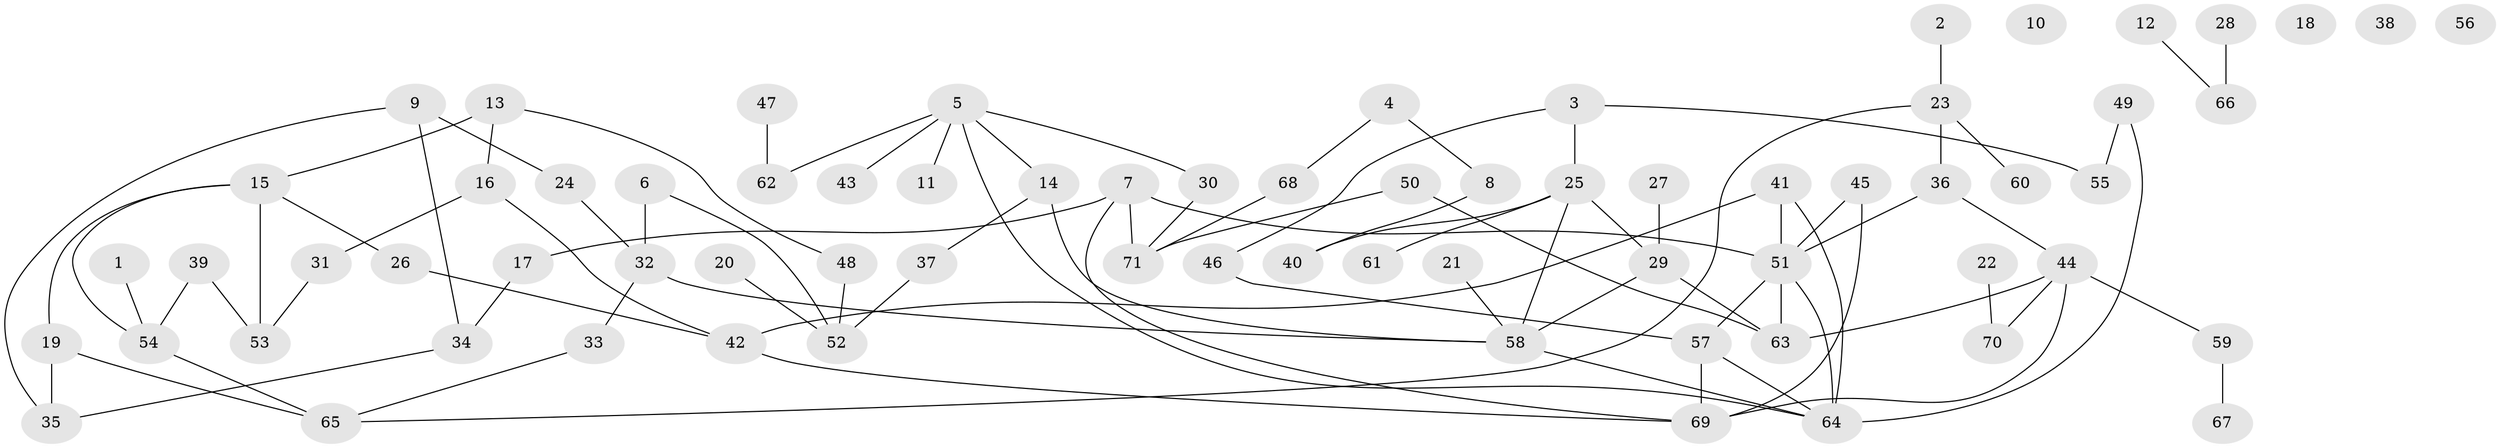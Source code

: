 // coarse degree distribution, {1: 0.29411764705882354, 4: 0.058823529411764705, 2: 0.29411764705882354, 3: 0.17647058823529413, 8: 0.058823529411764705, 7: 0.11764705882352941}
// Generated by graph-tools (version 1.1) at 2025/35/03/04/25 23:35:56]
// undirected, 71 vertices, 91 edges
graph export_dot {
  node [color=gray90,style=filled];
  1;
  2;
  3;
  4;
  5;
  6;
  7;
  8;
  9;
  10;
  11;
  12;
  13;
  14;
  15;
  16;
  17;
  18;
  19;
  20;
  21;
  22;
  23;
  24;
  25;
  26;
  27;
  28;
  29;
  30;
  31;
  32;
  33;
  34;
  35;
  36;
  37;
  38;
  39;
  40;
  41;
  42;
  43;
  44;
  45;
  46;
  47;
  48;
  49;
  50;
  51;
  52;
  53;
  54;
  55;
  56;
  57;
  58;
  59;
  60;
  61;
  62;
  63;
  64;
  65;
  66;
  67;
  68;
  69;
  70;
  71;
  1 -- 54;
  2 -- 23;
  3 -- 25;
  3 -- 46;
  3 -- 55;
  4 -- 8;
  4 -- 68;
  5 -- 11;
  5 -- 14;
  5 -- 30;
  5 -- 43;
  5 -- 62;
  5 -- 64;
  6 -- 32;
  6 -- 52;
  7 -- 17;
  7 -- 51;
  7 -- 69;
  7 -- 71;
  8 -- 40;
  9 -- 24;
  9 -- 34;
  9 -- 35;
  12 -- 66;
  13 -- 15;
  13 -- 16;
  13 -- 48;
  14 -- 37;
  14 -- 58;
  15 -- 19;
  15 -- 26;
  15 -- 53;
  15 -- 54;
  16 -- 31;
  16 -- 42;
  17 -- 34;
  19 -- 35;
  19 -- 65;
  20 -- 52;
  21 -- 58;
  22 -- 70;
  23 -- 36;
  23 -- 60;
  23 -- 65;
  24 -- 32;
  25 -- 29;
  25 -- 40;
  25 -- 58;
  25 -- 61;
  26 -- 42;
  27 -- 29;
  28 -- 66;
  29 -- 58;
  29 -- 63;
  30 -- 71;
  31 -- 53;
  32 -- 33;
  32 -- 58;
  33 -- 65;
  34 -- 35;
  36 -- 44;
  36 -- 51;
  37 -- 52;
  39 -- 53;
  39 -- 54;
  41 -- 42;
  41 -- 51;
  41 -- 64;
  42 -- 69;
  44 -- 59;
  44 -- 63;
  44 -- 69;
  44 -- 70;
  45 -- 51;
  45 -- 69;
  46 -- 57;
  47 -- 62;
  48 -- 52;
  49 -- 55;
  49 -- 64;
  50 -- 63;
  50 -- 71;
  51 -- 57;
  51 -- 63;
  51 -- 64;
  54 -- 65;
  57 -- 64;
  57 -- 69;
  58 -- 64;
  59 -- 67;
  68 -- 71;
}
